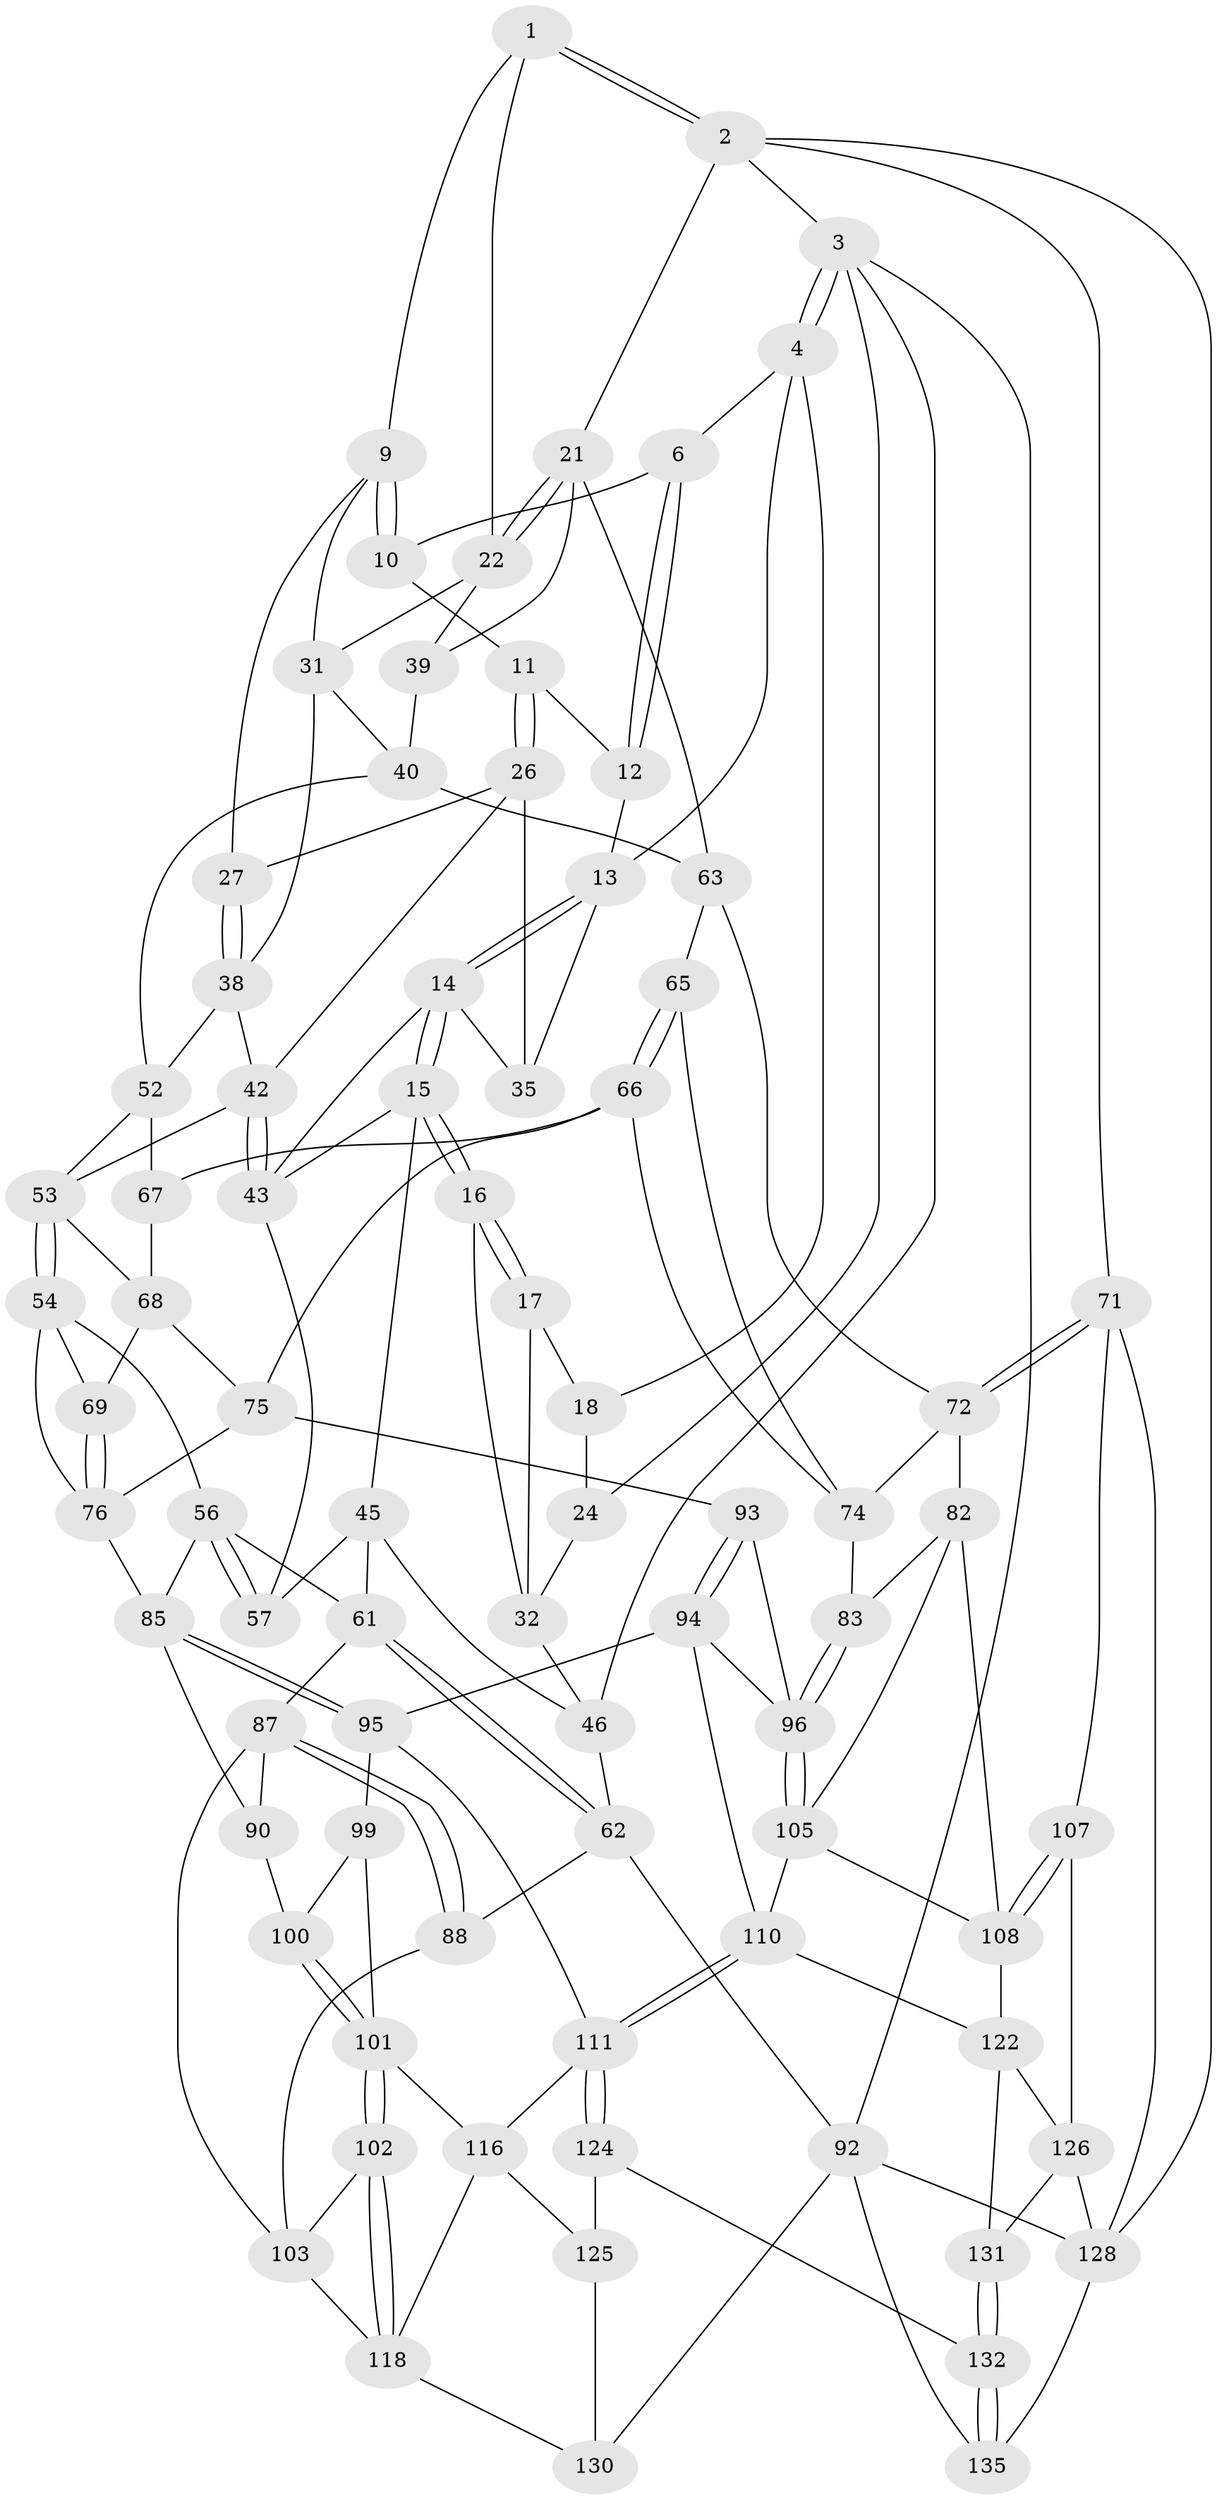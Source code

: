 // original degree distribution, {3: 0.014705882352941176, 6: 0.19117647058823528, 4: 0.20588235294117646, 5: 0.5882352941176471}
// Generated by graph-tools (version 1.1) at 2025/42/03/06/25 10:42:28]
// undirected, 80 vertices, 178 edges
graph export_dot {
graph [start="1"]
  node [color=gray90,style=filled];
  1 [pos="+0.7180337270416306+0",super="+8"];
  2 [pos="+1+0",super="+20"];
  3 [pos="+0+0",super="+23"];
  4 [pos="+0.20794336793525225+0",super="+5"];
  6 [pos="+0.3175577274693272+0",super="+7"];
  9 [pos="+0.5958935882254348+0.09066698685181993",super="+28"];
  10 [pos="+0.463689240364016+0.014360337772107186"];
  11 [pos="+0.4668028592567649+0.08334133267163911"];
  12 [pos="+0.37844734548073156+0.12625997767518848"];
  13 [pos="+0.2633414051886229+0.15419281407320326",super="+19"];
  14 [pos="+0.2426303645334357+0.18003630155856792",super="+36"];
  15 [pos="+0.23518936016881997+0.18508724488041278",super="+44"];
  16 [pos="+0.22117567358712067+0.17952507501444356"];
  17 [pos="+0.17352873121894472+0.10516327843747196",super="+29"];
  18 [pos="+0.1479173017814528+0.012128853833015478",super="+25"];
  21 [pos="+1+0.17494908034171616",super="+41"];
  22 [pos="+0.7809928252476769+0.058044112398678946",super="+30"];
  24 [pos="+0+0.1376233517430872"];
  26 [pos="+0.5078891777584206+0.1771088344318223",super="+34"];
  27 [pos="+0.5570143140681063+0.1678132649576191"];
  31 [pos="+0.6825855745971491+0.16363638232948402",super="+37"];
  32 [pos="+0.12824357108663317+0.19767894515786613",super="+33"];
  35 [pos="+0.38225887612582543+0.14232812539207856"];
  38 [pos="+0.6101732258065623+0.258490226573366",super="+48"];
  39 [pos="+0.8061527150330968+0.2603599640424576"];
  40 [pos="+0.7821655421954146+0.294129693681343",super="+51"];
  42 [pos="+0.44780988055018506+0.28083222056098334",super="+49"];
  43 [pos="+0.3837033012468411+0.29880502385472424",super="+47"];
  45 [pos="+0.1333977117850021+0.3189346778373119",super="+60"];
  46 [pos="+0.09093340152396895+0.26400802169189014",super="+50"];
  52 [pos="+0.614126568847039+0.3576010364392074",super="+58"];
  53 [pos="+0.48404286874823543+0.3481168578841933",super="+59"];
  54 [pos="+0.44325938475376037+0.44680522934604155",super="+55"];
  56 [pos="+0.34962816836654187+0.45792364417961806",super="+79"];
  57 [pos="+0.3248934325248969+0.35285585762863825"];
  61 [pos="+0.11364627076192663+0.43325707664232155",super="+80"];
  62 [pos="+0+0.5078109008281735",super="+89"];
  63 [pos="+0.9139189766319022+0.4147367883913242",super="+64"];
  65 [pos="+0.7641787304180427+0.4057924812624203"];
  66 [pos="+0.6915975305724735+0.4722925950779175",super="+78"];
  67 [pos="+0.649314650863692+0.4609798753283064"];
  68 [pos="+0.5251912164641895+0.4418988039739074",super="+70"];
  69 [pos="+0.4917271788032951+0.4516558351887192"];
  71 [pos="+1+0.6094581662064887",super="+106"];
  72 [pos="+0.9706951642942246+0.5895336975049945",super="+73"];
  74 [pos="+0.8055248549719454+0.45955697937275697",super="+77"];
  75 [pos="+0.5728605488650196+0.5542153385747682",super="+84"];
  76 [pos="+0.5311834475594813+0.579629403822936",super="+81"];
  82 [pos="+0.8927346949311281+0.6264732067667289",super="+104"];
  83 [pos="+0.8103320038113762+0.5942627777247957"];
  85 [pos="+0.4855858576851715+0.6500995243528056",super="+86"];
  87 [pos="+0.11507261975126709+0.7156567313965818",super="+91"];
  88 [pos="+0+0.8015145929563241"];
  90 [pos="+0.27501543661530375+0.6501138660074599"];
  92 [pos="+0+1",super="+136"];
  93 [pos="+0.6671078103488172+0.6378615224558508"];
  94 [pos="+0.5463457960045927+0.6958525671931639",super="+109"];
  95 [pos="+0.48525042917165195+0.6548213637631533",super="+98"];
  96 [pos="+0.6999451424890587+0.7249200632372972",super="+97"];
  99 [pos="+0.40570629053801754+0.6953000214842796"];
  100 [pos="+0.3141309783199664+0.6664101018246456"];
  101 [pos="+0.3226212517179151+0.7804532172467412",super="+113"];
  102 [pos="+0.30815476687376686+0.792065150416409"];
  103 [pos="+0.2556149779231567+0.7730739116187525",super="+120"];
  105 [pos="+0.7030781473447824+0.7318432185636323",super="+114"];
  107 [pos="+0.8723937638721093+0.8008707173476153"];
  108 [pos="+0.8658006886909506+0.7905380533033365",super="+119"];
  110 [pos="+0.5812805256668304+0.8052071831927412",super="+115"];
  111 [pos="+0.5044707568590975+0.8527906279413885",super="+112"];
  116 [pos="+0.3878284784909595+0.8312050778055236",super="+117"];
  118 [pos="+0.33875957416151625+0.8587343596086616",super="+121"];
  122 [pos="+0.7650535869626415+0.8519747456787058",super="+123"];
  124 [pos="+0.4964285149569555+0.8878023875792534",super="+133"];
  125 [pos="+0.39752613703141626+0.8860965678542808",super="+129"];
  126 [pos="+0.8112968950097609+0.9469212799910656",super="+127"];
  128 [pos="+1+1",super="+134"];
  130 [pos="+0.25892679582748496+1"];
  131 [pos="+0.6574250063514234+0.8897378995014067"];
  132 [pos="+0.5892093248414754+1"];
  135 [pos="+0.5991603720004726+1"];
  1 -- 2;
  1 -- 2;
  1 -- 9;
  1 -- 22;
  2 -- 3;
  2 -- 128;
  2 -- 21;
  2 -- 71;
  3 -- 4;
  3 -- 4;
  3 -- 92;
  3 -- 24;
  3 -- 46;
  4 -- 18;
  4 -- 13;
  4 -- 6;
  6 -- 12;
  6 -- 12;
  6 -- 10;
  9 -- 10;
  9 -- 10;
  9 -- 27;
  9 -- 31;
  10 -- 11;
  11 -- 12;
  11 -- 26;
  11 -- 26;
  12 -- 13;
  13 -- 14;
  13 -- 14;
  13 -- 35;
  14 -- 15;
  14 -- 15;
  14 -- 43;
  14 -- 35;
  15 -- 16;
  15 -- 16;
  15 -- 43;
  15 -- 45;
  16 -- 17;
  16 -- 17;
  16 -- 32;
  17 -- 18 [weight=2];
  17 -- 32;
  18 -- 24;
  21 -- 22;
  21 -- 22;
  21 -- 63;
  21 -- 39;
  22 -- 31;
  22 -- 39;
  24 -- 32;
  26 -- 27;
  26 -- 35;
  26 -- 42;
  27 -- 38;
  27 -- 38;
  31 -- 40;
  31 -- 38;
  32 -- 46;
  38 -- 52;
  38 -- 42;
  39 -- 40;
  40 -- 52;
  40 -- 63;
  42 -- 43;
  42 -- 43;
  42 -- 53;
  43 -- 57;
  45 -- 46;
  45 -- 57;
  45 -- 61;
  46 -- 62;
  52 -- 67;
  52 -- 53;
  53 -- 54;
  53 -- 54;
  53 -- 68;
  54 -- 69;
  54 -- 56;
  54 -- 76;
  56 -- 57;
  56 -- 57;
  56 -- 85;
  56 -- 61;
  61 -- 62;
  61 -- 62;
  61 -- 87;
  62 -- 88;
  62 -- 92;
  63 -- 65;
  63 -- 72;
  65 -- 66;
  65 -- 66;
  65 -- 74;
  66 -- 67;
  66 -- 75;
  66 -- 74;
  67 -- 68;
  68 -- 69;
  68 -- 75;
  69 -- 76;
  69 -- 76;
  71 -- 72;
  71 -- 72;
  71 -- 128;
  71 -- 107;
  72 -- 82;
  72 -- 74;
  74 -- 83;
  75 -- 76;
  75 -- 93;
  76 -- 85;
  82 -- 83;
  82 -- 105;
  82 -- 108;
  83 -- 96;
  83 -- 96;
  85 -- 95;
  85 -- 95;
  85 -- 90;
  87 -- 88;
  87 -- 88;
  87 -- 90;
  87 -- 103;
  88 -- 103;
  90 -- 100;
  92 -- 128;
  92 -- 130;
  92 -- 135;
  93 -- 94;
  93 -- 94;
  93 -- 96;
  94 -- 95;
  94 -- 96;
  94 -- 110;
  95 -- 99;
  95 -- 111;
  96 -- 105;
  96 -- 105;
  99 -- 100;
  99 -- 101;
  100 -- 101;
  100 -- 101;
  101 -- 102;
  101 -- 102;
  101 -- 116;
  102 -- 103;
  102 -- 118;
  102 -- 118;
  103 -- 118;
  105 -- 108;
  105 -- 110;
  107 -- 108;
  107 -- 108;
  107 -- 126;
  108 -- 122;
  110 -- 111;
  110 -- 111;
  110 -- 122;
  111 -- 124;
  111 -- 124;
  111 -- 116;
  116 -- 125;
  116 -- 118;
  118 -- 130;
  122 -- 131;
  122 -- 126;
  124 -- 125 [weight=2];
  124 -- 132;
  125 -- 130;
  126 -- 128;
  126 -- 131;
  128 -- 135;
  131 -- 132;
  131 -- 132;
  132 -- 135;
  132 -- 135;
}
